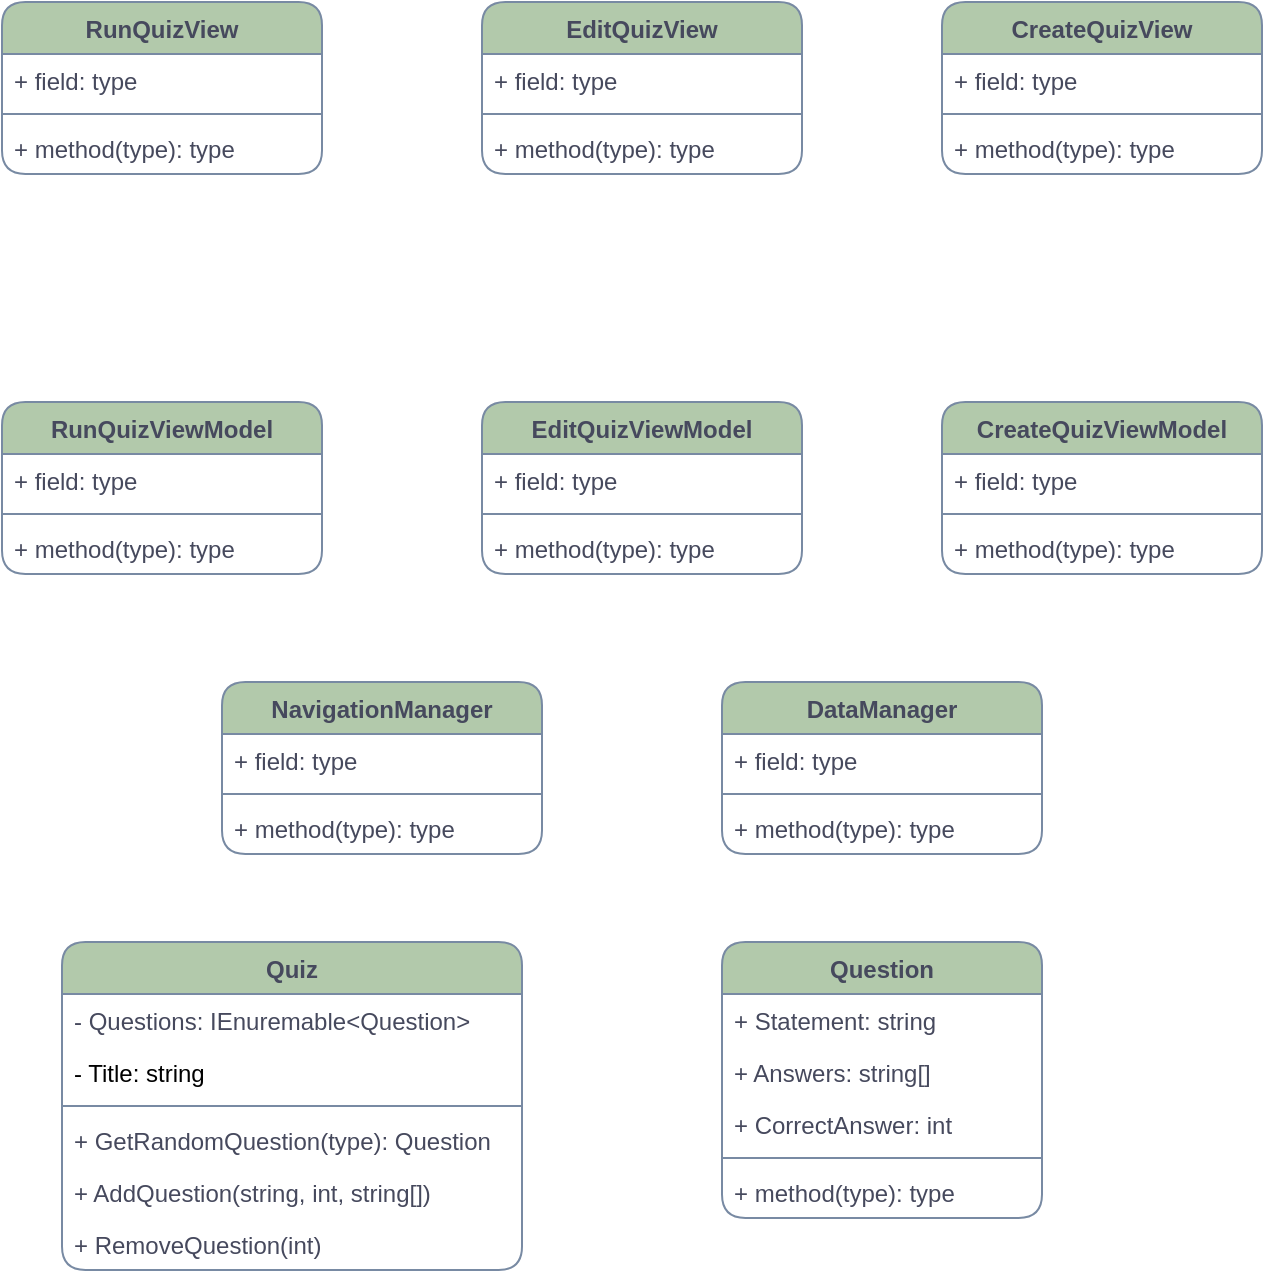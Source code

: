 <mxfile version="20.5.1" type="github">
  <diagram id="C5RBs43oDa-KdzZeNtuy" name="Page-1">
    <mxGraphModel dx="1171" dy="713" grid="1" gridSize="10" guides="1" tooltips="1" connect="1" arrows="1" fold="1" page="1" pageScale="1" pageWidth="827" pageHeight="1169" math="0" shadow="0">
      <root>
        <mxCell id="WIyWlLk6GJQsqaUBKTNV-0" />
        <mxCell id="WIyWlLk6GJQsqaUBKTNV-1" parent="WIyWlLk6GJQsqaUBKTNV-0" />
        <mxCell id="okhYOCGnKRkmCclTNQ3m-4" value="RunQuizView" style="swimlane;fontStyle=1;align=center;verticalAlign=top;childLayout=stackLayout;horizontal=1;startSize=26;horizontalStack=0;resizeParent=1;resizeParentMax=0;resizeLast=0;collapsible=1;marginBottom=0;rounded=1;fillColor=#B2C9AB;strokeColor=#788AA3;fontColor=#46495D;" parent="WIyWlLk6GJQsqaUBKTNV-1" vertex="1">
          <mxGeometry x="60" y="90" width="160" height="86" as="geometry" />
        </mxCell>
        <mxCell id="okhYOCGnKRkmCclTNQ3m-5" value="+ field: type" style="text;strokeColor=none;fillColor=none;align=left;verticalAlign=top;spacingLeft=4;spacingRight=4;overflow=hidden;rotatable=0;points=[[0,0.5],[1,0.5]];portConstraint=eastwest;rounded=1;fontColor=#46495D;" parent="okhYOCGnKRkmCclTNQ3m-4" vertex="1">
          <mxGeometry y="26" width="160" height="26" as="geometry" />
        </mxCell>
        <mxCell id="okhYOCGnKRkmCclTNQ3m-6" value="" style="line;strokeWidth=1;fillColor=none;align=left;verticalAlign=middle;spacingTop=-1;spacingLeft=3;spacingRight=3;rotatable=0;labelPosition=right;points=[];portConstraint=eastwest;strokeColor=#788AA3;rounded=1;fontColor=#46495D;" parent="okhYOCGnKRkmCclTNQ3m-4" vertex="1">
          <mxGeometry y="52" width="160" height="8" as="geometry" />
        </mxCell>
        <mxCell id="okhYOCGnKRkmCclTNQ3m-7" value="+ method(type): type" style="text;strokeColor=none;fillColor=none;align=left;verticalAlign=top;spacingLeft=4;spacingRight=4;overflow=hidden;rotatable=0;points=[[0,0.5],[1,0.5]];portConstraint=eastwest;rounded=1;fontColor=#46495D;" parent="okhYOCGnKRkmCclTNQ3m-4" vertex="1">
          <mxGeometry y="60" width="160" height="26" as="geometry" />
        </mxCell>
        <mxCell id="okhYOCGnKRkmCclTNQ3m-8" value="RunQuizViewModel" style="swimlane;fontStyle=1;align=center;verticalAlign=top;childLayout=stackLayout;horizontal=1;startSize=26;horizontalStack=0;resizeParent=1;resizeParentMax=0;resizeLast=0;collapsible=1;marginBottom=0;rounded=1;fillColor=#B2C9AB;strokeColor=#788AA3;fontColor=#46495D;" parent="WIyWlLk6GJQsqaUBKTNV-1" vertex="1">
          <mxGeometry x="60" y="290" width="160" height="86" as="geometry" />
        </mxCell>
        <mxCell id="okhYOCGnKRkmCclTNQ3m-9" value="+ field: type" style="text;strokeColor=none;fillColor=none;align=left;verticalAlign=top;spacingLeft=4;spacingRight=4;overflow=hidden;rotatable=0;points=[[0,0.5],[1,0.5]];portConstraint=eastwest;rounded=1;fontColor=#46495D;" parent="okhYOCGnKRkmCclTNQ3m-8" vertex="1">
          <mxGeometry y="26" width="160" height="26" as="geometry" />
        </mxCell>
        <mxCell id="okhYOCGnKRkmCclTNQ3m-10" value="" style="line;strokeWidth=1;fillColor=none;align=left;verticalAlign=middle;spacingTop=-1;spacingLeft=3;spacingRight=3;rotatable=0;labelPosition=right;points=[];portConstraint=eastwest;strokeColor=#788AA3;rounded=1;fontColor=#46495D;" parent="okhYOCGnKRkmCclTNQ3m-8" vertex="1">
          <mxGeometry y="52" width="160" height="8" as="geometry" />
        </mxCell>
        <mxCell id="okhYOCGnKRkmCclTNQ3m-11" value="+ method(type): type" style="text;strokeColor=none;fillColor=none;align=left;verticalAlign=top;spacingLeft=4;spacingRight=4;overflow=hidden;rotatable=0;points=[[0,0.5],[1,0.5]];portConstraint=eastwest;rounded=1;fontColor=#46495D;" parent="okhYOCGnKRkmCclTNQ3m-8" vertex="1">
          <mxGeometry y="60" width="160" height="26" as="geometry" />
        </mxCell>
        <mxCell id="okhYOCGnKRkmCclTNQ3m-12" value="EditQuizView" style="swimlane;fontStyle=1;align=center;verticalAlign=top;childLayout=stackLayout;horizontal=1;startSize=26;horizontalStack=0;resizeParent=1;resizeParentMax=0;resizeLast=0;collapsible=1;marginBottom=0;rounded=1;fillColor=#B2C9AB;strokeColor=#788AA3;fontColor=#46495D;" parent="WIyWlLk6GJQsqaUBKTNV-1" vertex="1">
          <mxGeometry x="300" y="90" width="160" height="86" as="geometry" />
        </mxCell>
        <mxCell id="okhYOCGnKRkmCclTNQ3m-13" value="+ field: type" style="text;strokeColor=none;fillColor=none;align=left;verticalAlign=top;spacingLeft=4;spacingRight=4;overflow=hidden;rotatable=0;points=[[0,0.5],[1,0.5]];portConstraint=eastwest;rounded=1;fontColor=#46495D;" parent="okhYOCGnKRkmCclTNQ3m-12" vertex="1">
          <mxGeometry y="26" width="160" height="26" as="geometry" />
        </mxCell>
        <mxCell id="okhYOCGnKRkmCclTNQ3m-14" value="" style="line;strokeWidth=1;fillColor=none;align=left;verticalAlign=middle;spacingTop=-1;spacingLeft=3;spacingRight=3;rotatable=0;labelPosition=right;points=[];portConstraint=eastwest;strokeColor=#788AA3;rounded=1;fontColor=#46495D;" parent="okhYOCGnKRkmCclTNQ3m-12" vertex="1">
          <mxGeometry y="52" width="160" height="8" as="geometry" />
        </mxCell>
        <mxCell id="okhYOCGnKRkmCclTNQ3m-15" value="+ method(type): type" style="text;strokeColor=none;fillColor=none;align=left;verticalAlign=top;spacingLeft=4;spacingRight=4;overflow=hidden;rotatable=0;points=[[0,0.5],[1,0.5]];portConstraint=eastwest;rounded=1;fontColor=#46495D;" parent="okhYOCGnKRkmCclTNQ3m-12" vertex="1">
          <mxGeometry y="60" width="160" height="26" as="geometry" />
        </mxCell>
        <mxCell id="okhYOCGnKRkmCclTNQ3m-16" value="EditQuizViewModel" style="swimlane;fontStyle=1;align=center;verticalAlign=top;childLayout=stackLayout;horizontal=1;startSize=26;horizontalStack=0;resizeParent=1;resizeParentMax=0;resizeLast=0;collapsible=1;marginBottom=0;rounded=1;fillColor=#B2C9AB;strokeColor=#788AA3;fontColor=#46495D;" parent="WIyWlLk6GJQsqaUBKTNV-1" vertex="1">
          <mxGeometry x="300" y="290" width="160" height="86" as="geometry" />
        </mxCell>
        <mxCell id="okhYOCGnKRkmCclTNQ3m-17" value="+ field: type" style="text;strokeColor=none;fillColor=none;align=left;verticalAlign=top;spacingLeft=4;spacingRight=4;overflow=hidden;rotatable=0;points=[[0,0.5],[1,0.5]];portConstraint=eastwest;rounded=1;fontColor=#46495D;" parent="okhYOCGnKRkmCclTNQ3m-16" vertex="1">
          <mxGeometry y="26" width="160" height="26" as="geometry" />
        </mxCell>
        <mxCell id="okhYOCGnKRkmCclTNQ3m-18" value="" style="line;strokeWidth=1;fillColor=none;align=left;verticalAlign=middle;spacingTop=-1;spacingLeft=3;spacingRight=3;rotatable=0;labelPosition=right;points=[];portConstraint=eastwest;strokeColor=#788AA3;rounded=1;fontColor=#46495D;" parent="okhYOCGnKRkmCclTNQ3m-16" vertex="1">
          <mxGeometry y="52" width="160" height="8" as="geometry" />
        </mxCell>
        <mxCell id="okhYOCGnKRkmCclTNQ3m-19" value="+ method(type): type" style="text;strokeColor=none;fillColor=none;align=left;verticalAlign=top;spacingLeft=4;spacingRight=4;overflow=hidden;rotatable=0;points=[[0,0.5],[1,0.5]];portConstraint=eastwest;rounded=1;fontColor=#46495D;" parent="okhYOCGnKRkmCclTNQ3m-16" vertex="1">
          <mxGeometry y="60" width="160" height="26" as="geometry" />
        </mxCell>
        <mxCell id="okhYOCGnKRkmCclTNQ3m-20" value="CreateQuizView" style="swimlane;fontStyle=1;align=center;verticalAlign=top;childLayout=stackLayout;horizontal=1;startSize=26;horizontalStack=0;resizeParent=1;resizeParentMax=0;resizeLast=0;collapsible=1;marginBottom=0;rounded=1;fillColor=#B2C9AB;strokeColor=#788AA3;fontColor=#46495D;" parent="WIyWlLk6GJQsqaUBKTNV-1" vertex="1">
          <mxGeometry x="530" y="90" width="160" height="86" as="geometry" />
        </mxCell>
        <mxCell id="okhYOCGnKRkmCclTNQ3m-21" value="+ field: type" style="text;strokeColor=none;fillColor=none;align=left;verticalAlign=top;spacingLeft=4;spacingRight=4;overflow=hidden;rotatable=0;points=[[0,0.5],[1,0.5]];portConstraint=eastwest;rounded=1;fontColor=#46495D;" parent="okhYOCGnKRkmCclTNQ3m-20" vertex="1">
          <mxGeometry y="26" width="160" height="26" as="geometry" />
        </mxCell>
        <mxCell id="okhYOCGnKRkmCclTNQ3m-22" value="" style="line;strokeWidth=1;fillColor=none;align=left;verticalAlign=middle;spacingTop=-1;spacingLeft=3;spacingRight=3;rotatable=0;labelPosition=right;points=[];portConstraint=eastwest;strokeColor=#788AA3;rounded=1;fontColor=#46495D;" parent="okhYOCGnKRkmCclTNQ3m-20" vertex="1">
          <mxGeometry y="52" width="160" height="8" as="geometry" />
        </mxCell>
        <mxCell id="okhYOCGnKRkmCclTNQ3m-23" value="+ method(type): type" style="text;strokeColor=none;fillColor=none;align=left;verticalAlign=top;spacingLeft=4;spacingRight=4;overflow=hidden;rotatable=0;points=[[0,0.5],[1,0.5]];portConstraint=eastwest;rounded=1;fontColor=#46495D;" parent="okhYOCGnKRkmCclTNQ3m-20" vertex="1">
          <mxGeometry y="60" width="160" height="26" as="geometry" />
        </mxCell>
        <mxCell id="okhYOCGnKRkmCclTNQ3m-24" value="CreateQuizViewModel" style="swimlane;fontStyle=1;align=center;verticalAlign=top;childLayout=stackLayout;horizontal=1;startSize=26;horizontalStack=0;resizeParent=1;resizeParentMax=0;resizeLast=0;collapsible=1;marginBottom=0;rounded=1;fillColor=#B2C9AB;strokeColor=#788AA3;fontColor=#46495D;" parent="WIyWlLk6GJQsqaUBKTNV-1" vertex="1">
          <mxGeometry x="530" y="290" width="160" height="86" as="geometry" />
        </mxCell>
        <mxCell id="okhYOCGnKRkmCclTNQ3m-25" value="+ field: type" style="text;strokeColor=none;fillColor=none;align=left;verticalAlign=top;spacingLeft=4;spacingRight=4;overflow=hidden;rotatable=0;points=[[0,0.5],[1,0.5]];portConstraint=eastwest;rounded=1;fontColor=#46495D;" parent="okhYOCGnKRkmCclTNQ3m-24" vertex="1">
          <mxGeometry y="26" width="160" height="26" as="geometry" />
        </mxCell>
        <mxCell id="okhYOCGnKRkmCclTNQ3m-26" value="" style="line;strokeWidth=1;fillColor=none;align=left;verticalAlign=middle;spacingTop=-1;spacingLeft=3;spacingRight=3;rotatable=0;labelPosition=right;points=[];portConstraint=eastwest;strokeColor=#788AA3;rounded=1;fontColor=#46495D;" parent="okhYOCGnKRkmCclTNQ3m-24" vertex="1">
          <mxGeometry y="52" width="160" height="8" as="geometry" />
        </mxCell>
        <mxCell id="okhYOCGnKRkmCclTNQ3m-27" value="+ method(type): type" style="text;strokeColor=none;fillColor=none;align=left;verticalAlign=top;spacingLeft=4;spacingRight=4;overflow=hidden;rotatable=0;points=[[0,0.5],[1,0.5]];portConstraint=eastwest;rounded=1;fontColor=#46495D;" parent="okhYOCGnKRkmCclTNQ3m-24" vertex="1">
          <mxGeometry y="60" width="160" height="26" as="geometry" />
        </mxCell>
        <mxCell id="okhYOCGnKRkmCclTNQ3m-28" value="Quiz" style="swimlane;fontStyle=1;align=center;verticalAlign=top;childLayout=stackLayout;horizontal=1;startSize=26;horizontalStack=0;resizeParent=1;resizeParentMax=0;resizeLast=0;collapsible=1;marginBottom=0;rounded=1;fillColor=#B2C9AB;strokeColor=#788AA3;fontColor=#46495D;" parent="WIyWlLk6GJQsqaUBKTNV-1" vertex="1">
          <mxGeometry x="90" y="560" width="230" height="164" as="geometry" />
        </mxCell>
        <mxCell id="okhYOCGnKRkmCclTNQ3m-29" value="- Questions: IEnuremable&lt;Question&gt;    " style="text;strokeColor=none;fillColor=none;align=left;verticalAlign=top;spacingLeft=4;spacingRight=4;overflow=hidden;rotatable=0;points=[[0,0.5],[1,0.5]];portConstraint=eastwest;rounded=1;fontColor=#46495D;" parent="okhYOCGnKRkmCclTNQ3m-28" vertex="1">
          <mxGeometry y="26" width="230" height="26" as="geometry" />
        </mxCell>
        <mxCell id="mFGvawNEaxa4jL375zHz-0" value="- Title: string" style="text;strokeColor=none;fillColor=none;align=left;verticalAlign=top;spacingLeft=4;spacingRight=4;overflow=hidden;rotatable=0;points=[[0,0.5],[1,0.5]];portConstraint=eastwest;" vertex="1" parent="okhYOCGnKRkmCclTNQ3m-28">
          <mxGeometry y="52" width="230" height="26" as="geometry" />
        </mxCell>
        <mxCell id="okhYOCGnKRkmCclTNQ3m-30" value="" style="line;strokeWidth=1;fillColor=none;align=left;verticalAlign=middle;spacingTop=-1;spacingLeft=3;spacingRight=3;rotatable=0;labelPosition=right;points=[];portConstraint=eastwest;strokeColor=#788AA3;rounded=1;fontColor=#46495D;" parent="okhYOCGnKRkmCclTNQ3m-28" vertex="1">
          <mxGeometry y="78" width="230" height="8" as="geometry" />
        </mxCell>
        <mxCell id="mFGvawNEaxa4jL375zHz-1" value="+ GetRandomQuestion(type): Question" style="text;strokeColor=none;fillColor=none;align=left;verticalAlign=top;spacingLeft=4;spacingRight=4;overflow=hidden;rotatable=0;points=[[0,0.5],[1,0.5]];portConstraint=eastwest;rounded=1;fontColor=#46495D;" vertex="1" parent="okhYOCGnKRkmCclTNQ3m-28">
          <mxGeometry y="86" width="230" height="26" as="geometry" />
        </mxCell>
        <mxCell id="mFGvawNEaxa4jL375zHz-2" value="+ AddQuestion(string, int, string[])" style="text;strokeColor=none;fillColor=none;align=left;verticalAlign=top;spacingLeft=4;spacingRight=4;overflow=hidden;rotatable=0;points=[[0,0.5],[1,0.5]];portConstraint=eastwest;rounded=1;fontColor=#46495D;" vertex="1" parent="okhYOCGnKRkmCclTNQ3m-28">
          <mxGeometry y="112" width="230" height="26" as="geometry" />
        </mxCell>
        <mxCell id="okhYOCGnKRkmCclTNQ3m-31" value="+ RemoveQuestion(int)" style="text;strokeColor=none;fillColor=none;align=left;verticalAlign=top;spacingLeft=4;spacingRight=4;overflow=hidden;rotatable=0;points=[[0,0.5],[1,0.5]];portConstraint=eastwest;rounded=1;fontColor=#46495D;" parent="okhYOCGnKRkmCclTNQ3m-28" vertex="1">
          <mxGeometry y="138" width="230" height="26" as="geometry" />
        </mxCell>
        <mxCell id="okhYOCGnKRkmCclTNQ3m-32" value="Question" style="swimlane;fontStyle=1;align=center;verticalAlign=top;childLayout=stackLayout;horizontal=1;startSize=26;horizontalStack=0;resizeParent=1;resizeParentMax=0;resizeLast=0;collapsible=1;marginBottom=0;rounded=1;fillColor=#B2C9AB;strokeColor=#788AA3;fontColor=#46495D;" parent="WIyWlLk6GJQsqaUBKTNV-1" vertex="1">
          <mxGeometry x="420" y="560" width="160" height="138" as="geometry" />
        </mxCell>
        <mxCell id="mFGvawNEaxa4jL375zHz-3" value="+ Statement: string" style="text;strokeColor=none;fillColor=none;align=left;verticalAlign=top;spacingLeft=4;spacingRight=4;overflow=hidden;rotatable=0;points=[[0,0.5],[1,0.5]];portConstraint=eastwest;rounded=1;fontColor=#46495D;" vertex="1" parent="okhYOCGnKRkmCclTNQ3m-32">
          <mxGeometry y="26" width="160" height="26" as="geometry" />
        </mxCell>
        <mxCell id="mFGvawNEaxa4jL375zHz-4" value="+ Answers: string[]    " style="text;strokeColor=none;fillColor=none;align=left;verticalAlign=top;spacingLeft=4;spacingRight=4;overflow=hidden;rotatable=0;points=[[0,0.5],[1,0.5]];portConstraint=eastwest;rounded=1;fontColor=#46495D;" vertex="1" parent="okhYOCGnKRkmCclTNQ3m-32">
          <mxGeometry y="52" width="160" height="26" as="geometry" />
        </mxCell>
        <mxCell id="okhYOCGnKRkmCclTNQ3m-33" value="+ CorrectAnswer: int" style="text;strokeColor=none;fillColor=none;align=left;verticalAlign=top;spacingLeft=4;spacingRight=4;overflow=hidden;rotatable=0;points=[[0,0.5],[1,0.5]];portConstraint=eastwest;rounded=1;fontColor=#46495D;" parent="okhYOCGnKRkmCclTNQ3m-32" vertex="1">
          <mxGeometry y="78" width="160" height="26" as="geometry" />
        </mxCell>
        <mxCell id="okhYOCGnKRkmCclTNQ3m-34" value="" style="line;strokeWidth=1;fillColor=none;align=left;verticalAlign=middle;spacingTop=-1;spacingLeft=3;spacingRight=3;rotatable=0;labelPosition=right;points=[];portConstraint=eastwest;strokeColor=#788AA3;rounded=1;fontColor=#46495D;" parent="okhYOCGnKRkmCclTNQ3m-32" vertex="1">
          <mxGeometry y="104" width="160" height="8" as="geometry" />
        </mxCell>
        <mxCell id="okhYOCGnKRkmCclTNQ3m-35" value="+ method(type): type" style="text;strokeColor=none;fillColor=none;align=left;verticalAlign=top;spacingLeft=4;spacingRight=4;overflow=hidden;rotatable=0;points=[[0,0.5],[1,0.5]];portConstraint=eastwest;rounded=1;fontColor=#46495D;" parent="okhYOCGnKRkmCclTNQ3m-32" vertex="1">
          <mxGeometry y="112" width="160" height="26" as="geometry" />
        </mxCell>
        <mxCell id="mFGvawNEaxa4jL375zHz-9" value="NavigationManager" style="swimlane;fontStyle=1;align=center;verticalAlign=top;childLayout=stackLayout;horizontal=1;startSize=26;horizontalStack=0;resizeParent=1;resizeParentMax=0;resizeLast=0;collapsible=1;marginBottom=0;rounded=1;fillColor=#B2C9AB;strokeColor=#788AA3;fontColor=#46495D;" vertex="1" parent="WIyWlLk6GJQsqaUBKTNV-1">
          <mxGeometry x="170" y="430" width="160" height="86" as="geometry" />
        </mxCell>
        <mxCell id="mFGvawNEaxa4jL375zHz-10" value="+ field: type" style="text;strokeColor=none;fillColor=none;align=left;verticalAlign=top;spacingLeft=4;spacingRight=4;overflow=hidden;rotatable=0;points=[[0,0.5],[1,0.5]];portConstraint=eastwest;rounded=1;fontColor=#46495D;" vertex="1" parent="mFGvawNEaxa4jL375zHz-9">
          <mxGeometry y="26" width="160" height="26" as="geometry" />
        </mxCell>
        <mxCell id="mFGvawNEaxa4jL375zHz-11" value="" style="line;strokeWidth=1;fillColor=none;align=left;verticalAlign=middle;spacingTop=-1;spacingLeft=3;spacingRight=3;rotatable=0;labelPosition=right;points=[];portConstraint=eastwest;strokeColor=#788AA3;rounded=1;fontColor=#46495D;" vertex="1" parent="mFGvawNEaxa4jL375zHz-9">
          <mxGeometry y="52" width="160" height="8" as="geometry" />
        </mxCell>
        <mxCell id="mFGvawNEaxa4jL375zHz-12" value="+ method(type): type" style="text;strokeColor=none;fillColor=none;align=left;verticalAlign=top;spacingLeft=4;spacingRight=4;overflow=hidden;rotatable=0;points=[[0,0.5],[1,0.5]];portConstraint=eastwest;rounded=1;fontColor=#46495D;" vertex="1" parent="mFGvawNEaxa4jL375zHz-9">
          <mxGeometry y="60" width="160" height="26" as="geometry" />
        </mxCell>
        <mxCell id="mFGvawNEaxa4jL375zHz-14" value="DataManager" style="swimlane;fontStyle=1;align=center;verticalAlign=top;childLayout=stackLayout;horizontal=1;startSize=26;horizontalStack=0;resizeParent=1;resizeParentMax=0;resizeLast=0;collapsible=1;marginBottom=0;rounded=1;fillColor=#B2C9AB;strokeColor=#788AA3;fontColor=#46495D;" vertex="1" parent="WIyWlLk6GJQsqaUBKTNV-1">
          <mxGeometry x="420" y="430" width="160" height="86" as="geometry" />
        </mxCell>
        <mxCell id="mFGvawNEaxa4jL375zHz-15" value="+ field: type" style="text;strokeColor=none;fillColor=none;align=left;verticalAlign=top;spacingLeft=4;spacingRight=4;overflow=hidden;rotatable=0;points=[[0,0.5],[1,0.5]];portConstraint=eastwest;rounded=1;fontColor=#46495D;" vertex="1" parent="mFGvawNEaxa4jL375zHz-14">
          <mxGeometry y="26" width="160" height="26" as="geometry" />
        </mxCell>
        <mxCell id="mFGvawNEaxa4jL375zHz-16" value="" style="line;strokeWidth=1;fillColor=none;align=left;verticalAlign=middle;spacingTop=-1;spacingLeft=3;spacingRight=3;rotatable=0;labelPosition=right;points=[];portConstraint=eastwest;strokeColor=#788AA3;rounded=1;fontColor=#46495D;" vertex="1" parent="mFGvawNEaxa4jL375zHz-14">
          <mxGeometry y="52" width="160" height="8" as="geometry" />
        </mxCell>
        <mxCell id="mFGvawNEaxa4jL375zHz-17" value="+ method(type): type" style="text;strokeColor=none;fillColor=none;align=left;verticalAlign=top;spacingLeft=4;spacingRight=4;overflow=hidden;rotatable=0;points=[[0,0.5],[1,0.5]];portConstraint=eastwest;rounded=1;fontColor=#46495D;" vertex="1" parent="mFGvawNEaxa4jL375zHz-14">
          <mxGeometry y="60" width="160" height="26" as="geometry" />
        </mxCell>
      </root>
    </mxGraphModel>
  </diagram>
</mxfile>
